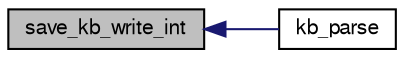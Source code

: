 digraph G
{
  bgcolor="transparent";
  edge [fontname="FreeSans",fontsize="10",labelfontname="FreeSans",labelfontsize="10"];
  node [fontname="FreeSans",fontsize="10",shape=record];
  rankdir=LR;
  Node1 [label="save_kb_write_int",height=0.2,width=0.4,color="black", fillcolor="grey75", style="filled" fontcolor="black"];
  Node1 -> Node2 [dir=back,color="midnightblue",fontsize="10",style="solid",fontname="FreeSans"];
  Node2 [label="kb_parse",height=0.2,width=0.4,color="black",URL="$piic_8h.html#aefcf25dfb80b4c667ceb04a40b1ca1c5",tooltip="Modifies the knowledge base or sends content of a kb item."];
}
